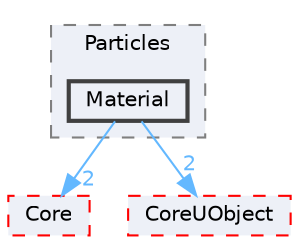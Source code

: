 digraph "Material"
{
 // INTERACTIVE_SVG=YES
 // LATEX_PDF_SIZE
  bgcolor="transparent";
  edge [fontname=Helvetica,fontsize=10,labelfontname=Helvetica,labelfontsize=10];
  node [fontname=Helvetica,fontsize=10,shape=box,height=0.2,width=0.4];
  compound=true
  subgraph clusterdir_8a879272507fdd43effa4d75552430ef {
    graph [ bgcolor="#edf0f7", pencolor="grey50", label="Particles", fontname=Helvetica,fontsize=10 style="filled,dashed", URL="dir_8a879272507fdd43effa4d75552430ef.html",tooltip=""]
  dir_be13c4d77a446a8a5454a79480b41661 [label="Material", fillcolor="#edf0f7", color="grey25", style="filled,bold", URL="dir_be13c4d77a446a8a5454a79480b41661.html",tooltip=""];
  }
  dir_0e6cddcc9caa1238c7f3774224afaa45 [label="Core", fillcolor="#edf0f7", color="red", style="filled,dashed", URL="dir_0e6cddcc9caa1238c7f3774224afaa45.html",tooltip=""];
  dir_4c499e5e32e2b4479ad7e552df73eeae [label="CoreUObject", fillcolor="#edf0f7", color="red", style="filled,dashed", URL="dir_4c499e5e32e2b4479ad7e552df73eeae.html",tooltip=""];
  dir_be13c4d77a446a8a5454a79480b41661->dir_0e6cddcc9caa1238c7f3774224afaa45 [headlabel="2", labeldistance=1.5 headhref="dir_000597_000266.html" href="dir_000597_000266.html" color="steelblue1" fontcolor="steelblue1"];
  dir_be13c4d77a446a8a5454a79480b41661->dir_4c499e5e32e2b4479ad7e552df73eeae [headlabel="2", labeldistance=1.5 headhref="dir_000597_000268.html" href="dir_000597_000268.html" color="steelblue1" fontcolor="steelblue1"];
}

